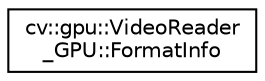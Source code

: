 digraph "Graphical Class Hierarchy"
{
 // LATEX_PDF_SIZE
  edge [fontname="Helvetica",fontsize="10",labelfontname="Helvetica",labelfontsize="10"];
  node [fontname="Helvetica",fontsize="10",shape=record];
  rankdir="LR";
  Node0 [label="cv::gpu::VideoReader\l_GPU::FormatInfo",height=0.2,width=0.4,color="black", fillcolor="white", style="filled",URL="$structcv_1_1gpu_1_1_video_reader___g_p_u_1_1_format_info.html",tooltip=" "];
}
